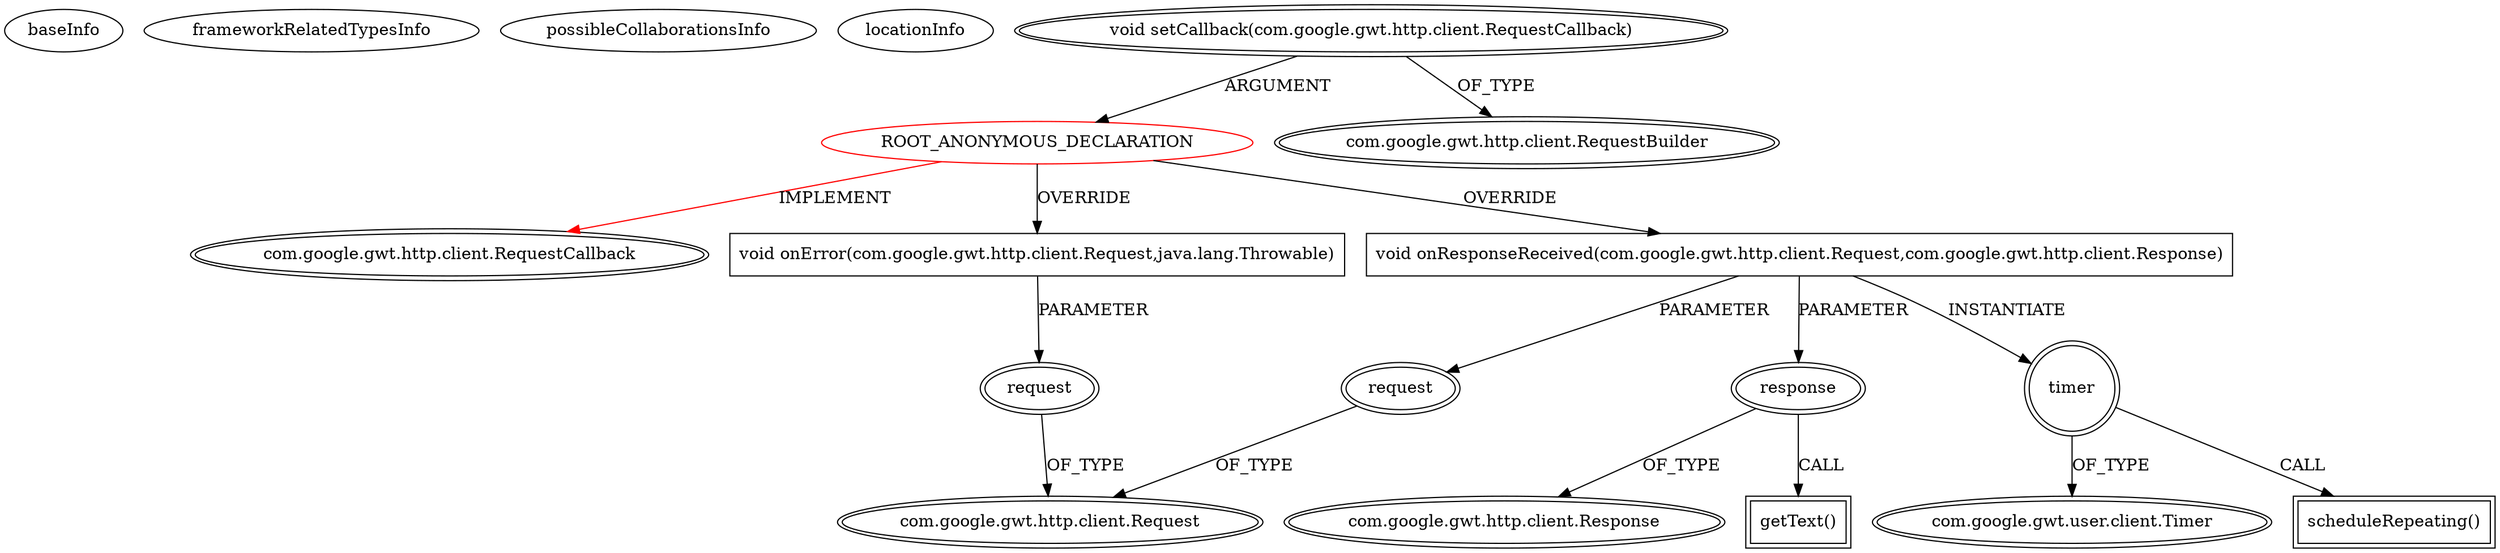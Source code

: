 digraph {
baseInfo[graphId=4056,category="extension_graph",isAnonymous=true,possibleRelation=false]
frameworkRelatedTypesInfo[0="com.google.gwt.http.client.RequestCallback"]
possibleCollaborationsInfo[]
locationInfo[projectName="mmastrac-adventure",filePath="/mmastrac-adventure/adventure-master/com.grack.adventure.web/src/main/java/com/grack/adventure/web/ACodeInterface.java",contextSignature="void ACodeInterface(java.lang.String,com.google.gwt.core.client.JavaScriptObject)",graphId="4056"]
0[label="ROOT_ANONYMOUS_DECLARATION",vertexType="ROOT_ANONYMOUS_DECLARATION",isFrameworkType=false,color=red]
1[label="com.google.gwt.http.client.RequestCallback",vertexType="FRAMEWORK_INTERFACE_TYPE",isFrameworkType=true,peripheries=2]
2[label="void setCallback(com.google.gwt.http.client.RequestCallback)",vertexType="OUTSIDE_CALL",isFrameworkType=true,peripheries=2]
3[label="com.google.gwt.http.client.RequestBuilder",vertexType="FRAMEWORK_CLASS_TYPE",isFrameworkType=true,peripheries=2]
4[label="void onError(com.google.gwt.http.client.Request,java.lang.Throwable)",vertexType="OVERRIDING_METHOD_DECLARATION",isFrameworkType=false,shape=box]
5[label="request",vertexType="PARAMETER_DECLARATION",isFrameworkType=true,peripheries=2]
6[label="com.google.gwt.http.client.Request",vertexType="FRAMEWORK_CLASS_TYPE",isFrameworkType=true,peripheries=2]
7[label="void onResponseReceived(com.google.gwt.http.client.Request,com.google.gwt.http.client.Response)",vertexType="OVERRIDING_METHOD_DECLARATION",isFrameworkType=false,shape=box]
8[label="request",vertexType="PARAMETER_DECLARATION",isFrameworkType=true,peripheries=2]
10[label="response",vertexType="PARAMETER_DECLARATION",isFrameworkType=true,peripheries=2]
11[label="com.google.gwt.http.client.Response",vertexType="FRAMEWORK_CLASS_TYPE",isFrameworkType=true,peripheries=2]
13[label="getText()",vertexType="INSIDE_CALL",isFrameworkType=true,peripheries=2,shape=box]
14[label="timer",vertexType="VARIABLE_EXPRESION",isFrameworkType=true,peripheries=2,shape=circle]
16[label="com.google.gwt.user.client.Timer",vertexType="FRAMEWORK_CLASS_TYPE",isFrameworkType=true,peripheries=2]
15[label="scheduleRepeating()",vertexType="INSIDE_CALL",isFrameworkType=true,peripheries=2,shape=box]
0->1[label="IMPLEMENT",color=red]
2->0[label="ARGUMENT"]
2->3[label="OF_TYPE"]
0->4[label="OVERRIDE"]
5->6[label="OF_TYPE"]
4->5[label="PARAMETER"]
0->7[label="OVERRIDE"]
8->6[label="OF_TYPE"]
7->8[label="PARAMETER"]
10->11[label="OF_TYPE"]
7->10[label="PARAMETER"]
10->13[label="CALL"]
7->14[label="INSTANTIATE"]
14->16[label="OF_TYPE"]
14->15[label="CALL"]
}
